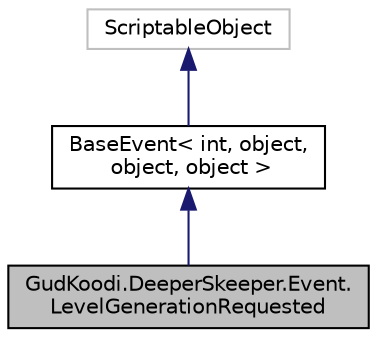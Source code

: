 digraph "GudKoodi.DeeperSkeeper.Event.LevelGenerationRequested"
{
 // LATEX_PDF_SIZE
  edge [fontname="Helvetica",fontsize="10",labelfontname="Helvetica",labelfontsize="10"];
  node [fontname="Helvetica",fontsize="10",shape=record];
  Node1 [label="GudKoodi.DeeperSkeeper.Event.\lLevelGenerationRequested",height=0.2,width=0.4,color="black", fillcolor="grey75", style="filled", fontcolor="black",tooltip="Event for requesting level generation."];
  Node2 -> Node1 [dir="back",color="midnightblue",fontsize="10",style="solid",fontname="Helvetica"];
  Node2 [label="BaseEvent\< int, object,\l object, object \>",height=0.2,width=0.4,color="black", fillcolor="white", style="filled",URL="$class_gud_koodi_1_1_deeper_skeeper_1_1_event_1_1_base_event.html",tooltip="Base class for all events."];
  Node3 -> Node2 [dir="back",color="midnightblue",fontsize="10",style="solid",fontname="Helvetica"];
  Node3 [label="ScriptableObject",height=0.2,width=0.4,color="grey75", fillcolor="white", style="filled",tooltip=" "];
}
